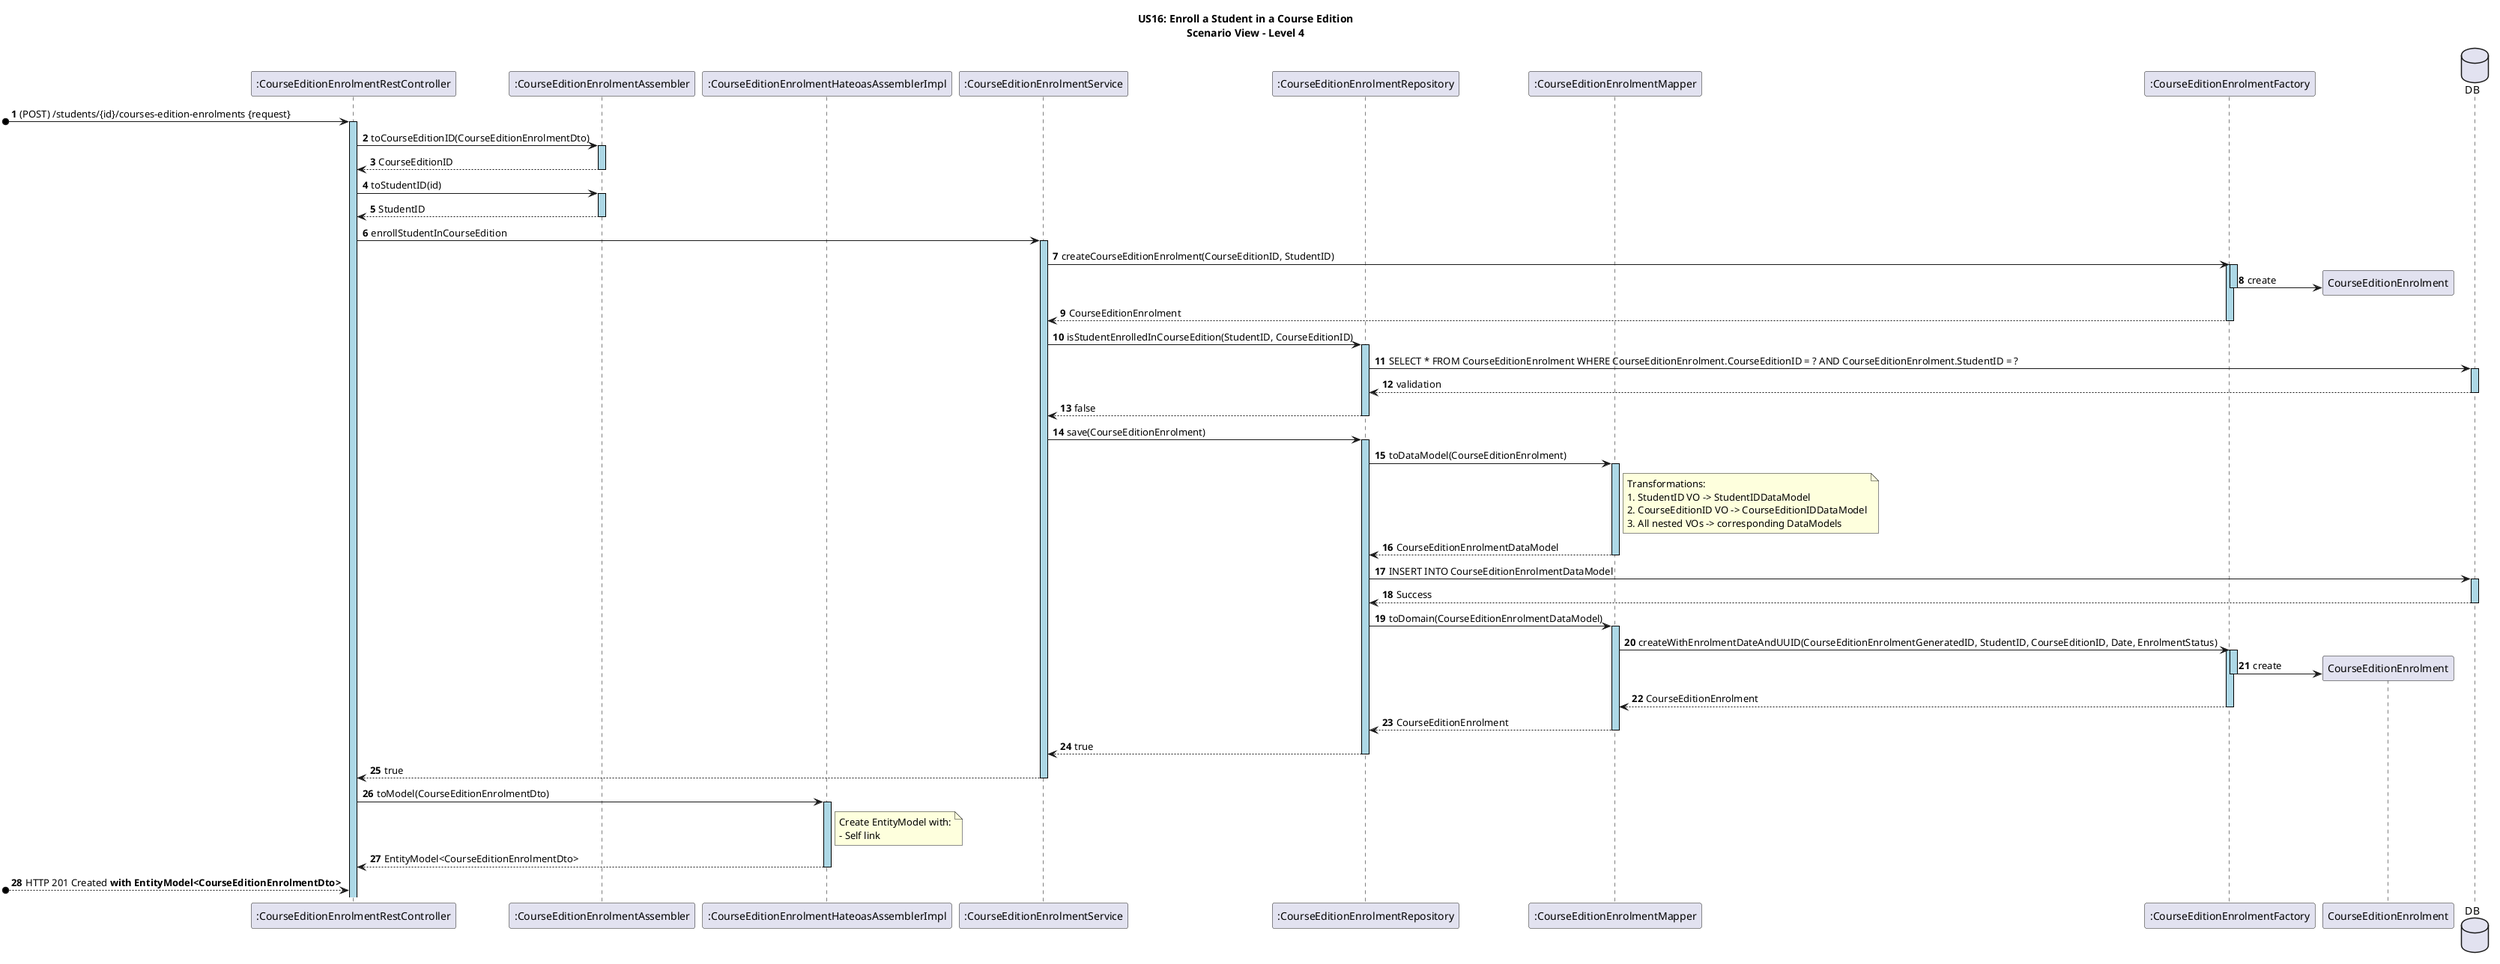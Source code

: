 @startuml

title US16: Enroll a Student in a Course Edition\nScenario View – Level 4

autonumber
skinparam sequence {
    LifelineBorderColor black
    LifelineBackgroundColor LightBlue
    ActorBorderColor black
    ActorBackgroundColor LightGray
}

participant ":CourseEditionEnrolmentRestController" as Controller
participant ":CourseEditionEnrolmentAssembler" as Assembler
participant ":CourseEditionEnrolmentHateoasAssemblerImpl" as HateoasAssembler
participant ":CourseEditionEnrolmentService" as Service
participant ":CourseEditionEnrolmentRepository" as Repository
participant ":CourseEditionEnrolmentMapper" as DataModelMapper
participant ":CourseEditionEnrolmentFactory" as Factory
participant "CourseEditionEnrolment" as Enrolment
database "DB" as SpringDataRepo

[o-> Controller ++: (POST) /students/{id}/courses-edition-enrolments {request}
Controller -> Assembler ++: toCourseEditionID(CourseEditionEnrolmentDto)
Assembler --> Controller --: CourseEditionID
Controller -> Assembler ++: toStudentID(id)
Assembler --> Controller --: StudentID

Controller -> Service ++: enrollStudentInCourseEdition
Service -> Factory ++: createCourseEditionEnrolment(CourseEditionID, StudentID)
activate Factory
create Enrolment
Factory -> Enrolment--: create
Factory --> Service --: CourseEditionEnrolment
Service -> Repository ++: isStudentEnrolledInCourseEdition(StudentID, CourseEditionID)
Repository -> SpringDataRepo ++: SELECT * FROM CourseEditionEnrolment WHERE CourseEditionEnrolment.CourseEditionID = ? AND CourseEditionEnrolment.StudentID = ?
SpringDataRepo --> Repository --: validation
Repository --> Service --: false

Service -> Repository ++: save(CourseEditionEnrolment)
Repository -> DataModelMapper ++: toDataModel(CourseEditionEnrolment)
note right of DataModelMapper
  Transformations:
  1. StudentID VO -> StudentIDDataModel
  2. CourseEditionID VO -> CourseEditionIDDataModel
  3. All nested VOs -> corresponding DataModels
end note
DataModelMapper --> Repository --: CourseEditionEnrolmentDataModel
Repository -> SpringDataRepo ++: INSERT INTO CourseEditionEnrolmentDataModel
SpringDataRepo --> Repository --: Success
Repository -> DataModelMapper ++: toDomain(CourseEditionEnrolmentDataModel)
DataModelMapper -> Factory ++: createWithEnrolmentDateAndUUID(CourseEditionEnrolmentGeneratedID, StudentID, CourseEditionID, Date, EnrolmentStatus)
activate Factory
create Enrolment
Factory -> Enrolment--: create
Factory --> DataModelMapper --: CourseEditionEnrolment
DataModelMapper --> Repository --: CourseEditionEnrolment
Repository --> Service --: true

Service --> Controller --: true
Controller -> HateoasAssembler ++: toModel(CourseEditionEnrolmentDto)
note right of HateoasAssembler
  Create EntityModel with:
  - Self link
end note
HateoasAssembler --> Controller --: EntityModel<CourseEditionEnrolmentDto>

[o--> Controller: HTTP 201 Created **with EntityModel<CourseEditionEnrolmentDto>**

@enduml
